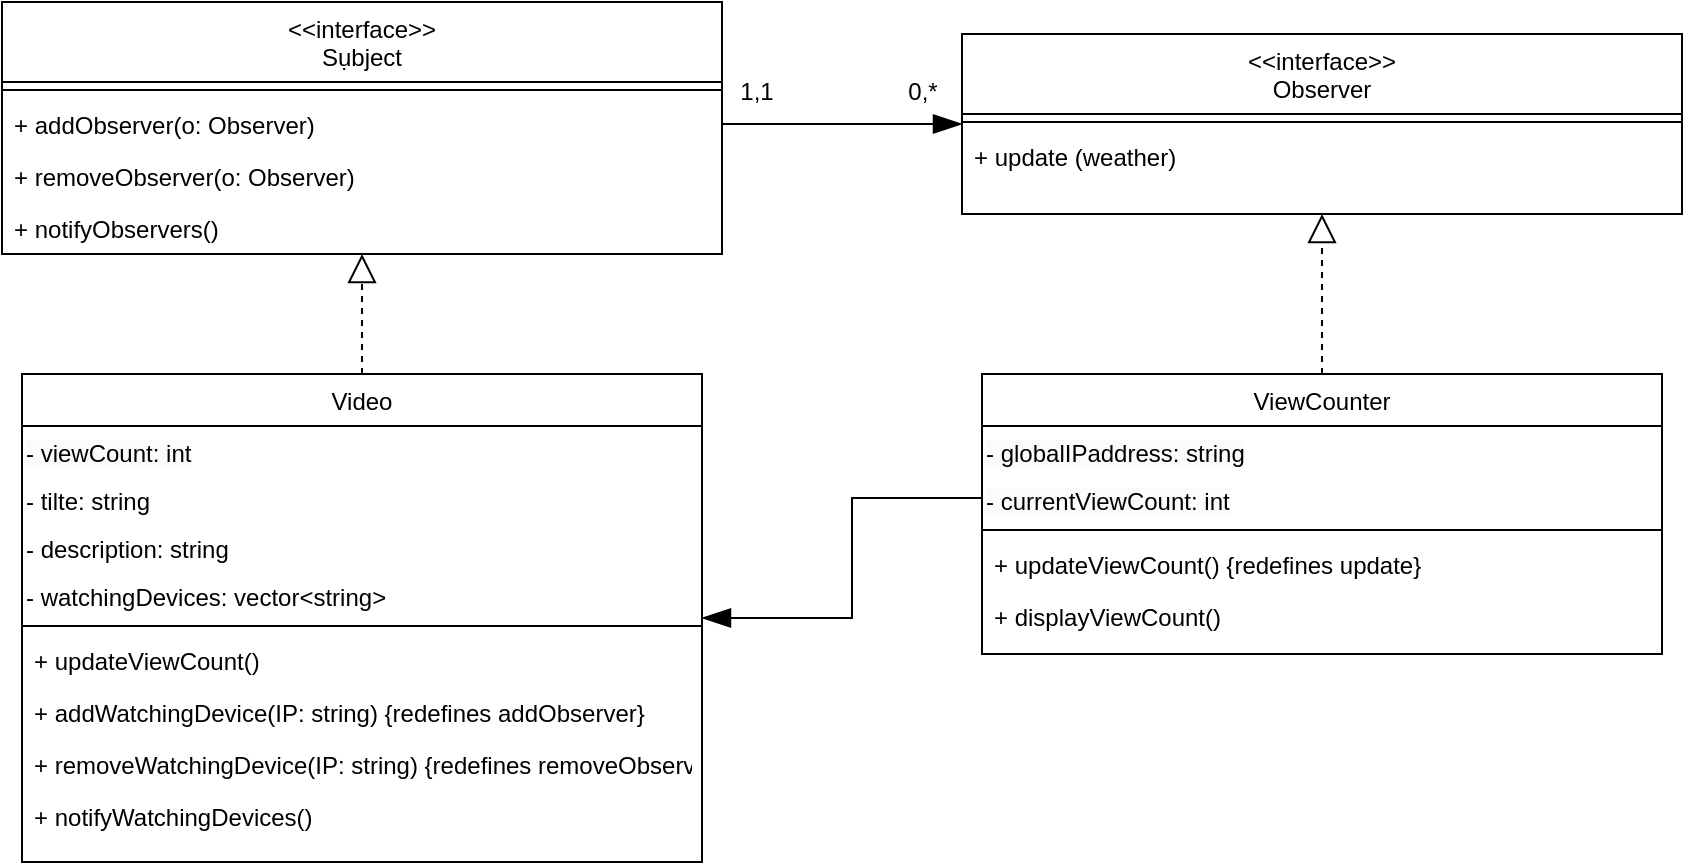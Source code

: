 <mxfile version="24.2.5" type="github">
  <diagram id="C5RBs43oDa-KdzZeNtuy" name="Page-1">
    <mxGraphModel dx="1869" dy="535" grid="1" gridSize="10" guides="1" tooltips="1" connect="1" arrows="1" fold="1" page="1" pageScale="1" pageWidth="827" pageHeight="1169" math="0" shadow="0">
      <root>
        <mxCell id="WIyWlLk6GJQsqaUBKTNV-0" />
        <mxCell id="WIyWlLk6GJQsqaUBKTNV-1" parent="WIyWlLk6GJQsqaUBKTNV-0" />
        <mxCell id="zkfFHV4jXpPFQw0GAbJ--0" value="&lt;&lt;interface&gt;&gt;&#xa;Observer" style="swimlane;fontStyle=0;align=center;verticalAlign=top;childLayout=stackLayout;horizontal=1;startSize=40;horizontalStack=0;resizeParent=1;resizeLast=0;collapsible=1;marginBottom=0;rounded=0;shadow=0;strokeWidth=1;" parent="WIyWlLk6GJQsqaUBKTNV-1" vertex="1">
          <mxGeometry x="-310" y="66" width="360" height="90" as="geometry">
            <mxRectangle x="220" y="120" width="160" height="26" as="alternateBounds" />
          </mxGeometry>
        </mxCell>
        <mxCell id="zkfFHV4jXpPFQw0GAbJ--4" value="" style="line;html=1;strokeWidth=1;align=left;verticalAlign=middle;spacingTop=-1;spacingLeft=3;spacingRight=3;rotatable=0;labelPosition=right;points=[];portConstraint=eastwest;" parent="zkfFHV4jXpPFQw0GAbJ--0" vertex="1">
          <mxGeometry y="40" width="360" height="8" as="geometry" />
        </mxCell>
        <mxCell id="zkfFHV4jXpPFQw0GAbJ--5" value="+ update (weather)" style="text;align=left;verticalAlign=top;spacingLeft=4;spacingRight=4;overflow=hidden;rotatable=0;points=[[0,0.5],[1,0.5]];portConstraint=eastwest;" parent="zkfFHV4jXpPFQw0GAbJ--0" vertex="1">
          <mxGeometry y="48" width="360" height="26" as="geometry" />
        </mxCell>
        <mxCell id="UpZqjBtAHoS9Vxa9jhkQ-31" style="edgeStyle=orthogonalEdgeStyle;rounded=0;orthogonalLoop=1;jettySize=auto;html=1;dashed=1;endSize=12;endArrow=block;endFill=0;" edge="1" parent="WIyWlLk6GJQsqaUBKTNV-1" source="N-nAm3pmaitzlD8g2khc-1" target="UpZqjBtAHoS9Vxa9jhkQ-1">
          <mxGeometry relative="1" as="geometry" />
        </mxCell>
        <mxCell id="N-nAm3pmaitzlD8g2khc-1" value="Video" style="swimlane;fontStyle=0;align=center;verticalAlign=top;childLayout=stackLayout;horizontal=1;startSize=26;horizontalStack=0;resizeParent=1;resizeLast=0;collapsible=1;marginBottom=0;rounded=0;shadow=0;strokeWidth=1;" parent="WIyWlLk6GJQsqaUBKTNV-1" vertex="1">
          <mxGeometry x="-780" y="236" width="340" height="244" as="geometry">
            <mxRectangle x="220" y="120" width="160" height="26" as="alternateBounds" />
          </mxGeometry>
        </mxCell>
        <mxCell id="k-ajEF0ayGevOZXygwuD-2" value="&lt;span style=&quot;color: rgb(0, 0, 0); font-family: Helvetica; font-size: 12px; font-style: normal; font-variant-ligatures: normal; font-variant-caps: normal; font-weight: 400; letter-spacing: normal; orphans: 2; text-align: left; text-indent: 0px; text-transform: none; widows: 2; word-spacing: 0px; -webkit-text-stroke-width: 0px; white-space: nowrap; background-color: rgb(251, 251, 251); text-decoration-thickness: initial; text-decoration-style: initial; text-decoration-color: initial; display: inline !important; float: none;&quot;&gt;- viewCount: int&lt;/span&gt;" style="text;whiteSpace=wrap;html=1;" parent="N-nAm3pmaitzlD8g2khc-1" vertex="1">
          <mxGeometry y="26" width="340" height="24" as="geometry" />
        </mxCell>
        <mxCell id="UpZqjBtAHoS9Vxa9jhkQ-6" value="&lt;span style=&quot;text-wrap: nowrap;&quot;&gt;- tilte: string&lt;/span&gt;" style="text;whiteSpace=wrap;html=1;" vertex="1" parent="N-nAm3pmaitzlD8g2khc-1">
          <mxGeometry y="50" width="340" height="24" as="geometry" />
        </mxCell>
        <mxCell id="k-ajEF0ayGevOZXygwuD-3" value="&lt;span style=&quot;text-wrap: nowrap;&quot;&gt;- description: string&lt;/span&gt;" style="text;whiteSpace=wrap;html=1;" parent="N-nAm3pmaitzlD8g2khc-1" vertex="1">
          <mxGeometry y="74" width="340" height="24" as="geometry" />
        </mxCell>
        <mxCell id="UpZqjBtAHoS9Vxa9jhkQ-7" value="&lt;span style=&quot;text-wrap: nowrap;&quot;&gt;- watchingDevices: vector&amp;lt;string&amp;gt;&lt;/span&gt;" style="text;whiteSpace=wrap;html=1;" vertex="1" parent="N-nAm3pmaitzlD8g2khc-1">
          <mxGeometry y="98" width="340" height="24" as="geometry" />
        </mxCell>
        <mxCell id="N-nAm3pmaitzlD8g2khc-2" value="" style="line;html=1;strokeWidth=1;align=left;verticalAlign=middle;spacingTop=-1;spacingLeft=3;spacingRight=3;rotatable=0;labelPosition=right;points=[];portConstraint=eastwest;" parent="N-nAm3pmaitzlD8g2khc-1" vertex="1">
          <mxGeometry y="122" width="340" height="8" as="geometry" />
        </mxCell>
        <mxCell id="N-nAm3pmaitzlD8g2khc-3" value="+ updateViewCount()" style="text;align=left;verticalAlign=top;spacingLeft=4;spacingRight=4;overflow=hidden;rotatable=0;points=[[0,0.5],[1,0.5]];portConstraint=eastwest;" parent="N-nAm3pmaitzlD8g2khc-1" vertex="1">
          <mxGeometry y="130" width="340" height="26" as="geometry" />
        </mxCell>
        <mxCell id="k-ajEF0ayGevOZXygwuD-5" value="+ addWatchingDevice(IP: string) {redefines addObserver}" style="text;align=left;verticalAlign=top;spacingLeft=4;spacingRight=4;overflow=hidden;rotatable=0;points=[[0,0.5],[1,0.5]];portConstraint=eastwest;" parent="N-nAm3pmaitzlD8g2khc-1" vertex="1">
          <mxGeometry y="156" width="340" height="26" as="geometry" />
        </mxCell>
        <mxCell id="k-ajEF0ayGevOZXygwuD-7" value="+ removeWatchingDevice(IP: string) {redefines removeObserver)" style="text;align=left;verticalAlign=top;spacingLeft=4;spacingRight=4;overflow=hidden;rotatable=0;points=[[0,0.5],[1,0.5]];portConstraint=eastwest;" parent="N-nAm3pmaitzlD8g2khc-1" vertex="1">
          <mxGeometry y="182" width="340" height="26" as="geometry" />
        </mxCell>
        <mxCell id="k-ajEF0ayGevOZXygwuD-8" value="+ notifyWatchingDevices()" style="text;align=left;verticalAlign=top;spacingLeft=4;spacingRight=4;overflow=hidden;rotatable=0;points=[[0,0.5],[1,0.5]];portConstraint=eastwest;" parent="N-nAm3pmaitzlD8g2khc-1" vertex="1">
          <mxGeometry y="208" width="340" height="26" as="geometry" />
        </mxCell>
        <mxCell id="k-ajEF0ayGevOZXygwuD-43" value="0,*" style="text;html=1;align=center;verticalAlign=middle;resizable=0;points=[];autosize=1;strokeColor=none;fillColor=none;" parent="WIyWlLk6GJQsqaUBKTNV-1" vertex="1">
          <mxGeometry x="-350" y="80" width="40" height="30" as="geometry" />
        </mxCell>
        <mxCell id="k-ajEF0ayGevOZXygwuD-44" value="1,1" style="text;html=1;align=center;verticalAlign=middle;resizable=0;points=[];autosize=1;strokeColor=none;fillColor=none;" parent="WIyWlLk6GJQsqaUBKTNV-1" vertex="1">
          <mxGeometry x="-433" y="80" width="40" height="30" as="geometry" />
        </mxCell>
        <mxCell id="UpZqjBtAHoS9Vxa9jhkQ-1" value="&lt;&lt;interface&gt;&gt;&#xa;Sụbject" style="swimlane;fontStyle=0;align=center;verticalAlign=top;childLayout=stackLayout;horizontal=1;startSize=40;horizontalStack=0;resizeParent=1;resizeLast=0;collapsible=1;marginBottom=0;rounded=0;shadow=0;strokeWidth=1;" vertex="1" parent="WIyWlLk6GJQsqaUBKTNV-1">
          <mxGeometry x="-790" y="50" width="360" height="126" as="geometry">
            <mxRectangle x="220" y="120" width="160" height="26" as="alternateBounds" />
          </mxGeometry>
        </mxCell>
        <mxCell id="UpZqjBtAHoS9Vxa9jhkQ-2" value="" style="line;html=1;strokeWidth=1;align=left;verticalAlign=middle;spacingTop=-1;spacingLeft=3;spacingRight=3;rotatable=0;labelPosition=right;points=[];portConstraint=eastwest;" vertex="1" parent="UpZqjBtAHoS9Vxa9jhkQ-1">
          <mxGeometry y="40" width="360" height="8" as="geometry" />
        </mxCell>
        <mxCell id="UpZqjBtAHoS9Vxa9jhkQ-3" value="+ addObserver(o: Observer)" style="text;align=left;verticalAlign=top;spacingLeft=4;spacingRight=4;overflow=hidden;rotatable=0;points=[[0,0.5],[1,0.5]];portConstraint=eastwest;" vertex="1" parent="UpZqjBtAHoS9Vxa9jhkQ-1">
          <mxGeometry y="48" width="360" height="26" as="geometry" />
        </mxCell>
        <mxCell id="UpZqjBtAHoS9Vxa9jhkQ-4" value="+ removeObserver(o: Observer)" style="text;align=left;verticalAlign=top;spacingLeft=4;spacingRight=4;overflow=hidden;rotatable=0;points=[[0,0.5],[1,0.5]];portConstraint=eastwest;" vertex="1" parent="UpZqjBtAHoS9Vxa9jhkQ-1">
          <mxGeometry y="74" width="360" height="26" as="geometry" />
        </mxCell>
        <mxCell id="UpZqjBtAHoS9Vxa9jhkQ-5" value="+ notifyObservers()" style="text;align=left;verticalAlign=top;spacingLeft=4;spacingRight=4;overflow=hidden;rotatable=0;points=[[0,0.5],[1,0.5]];portConstraint=eastwest;" vertex="1" parent="UpZqjBtAHoS9Vxa9jhkQ-1">
          <mxGeometry y="100" width="360" height="26" as="geometry" />
        </mxCell>
        <mxCell id="UpZqjBtAHoS9Vxa9jhkQ-30" style="edgeStyle=orthogonalEdgeStyle;rounded=0;orthogonalLoop=1;jettySize=auto;html=1;endSize=12;endArrow=block;endFill=0;dashed=1;" edge="1" parent="WIyWlLk6GJQsqaUBKTNV-1" source="UpZqjBtAHoS9Vxa9jhkQ-8" target="zkfFHV4jXpPFQw0GAbJ--0">
          <mxGeometry relative="1" as="geometry" />
        </mxCell>
        <mxCell id="UpZqjBtAHoS9Vxa9jhkQ-8" value="ViewCounter" style="swimlane;fontStyle=0;align=center;verticalAlign=top;childLayout=stackLayout;horizontal=1;startSize=26;horizontalStack=0;resizeParent=1;resizeLast=0;collapsible=1;marginBottom=0;rounded=0;shadow=0;strokeWidth=1;" vertex="1" parent="WIyWlLk6GJQsqaUBKTNV-1">
          <mxGeometry x="-300" y="236" width="340" height="140" as="geometry">
            <mxRectangle x="220" y="120" width="160" height="26" as="alternateBounds" />
          </mxGeometry>
        </mxCell>
        <mxCell id="UpZqjBtAHoS9Vxa9jhkQ-9" value="&lt;span style=&quot;color: rgb(0, 0, 0); font-family: Helvetica; font-size: 12px; font-style: normal; font-variant-ligatures: normal; font-variant-caps: normal; font-weight: 400; letter-spacing: normal; orphans: 2; text-align: left; text-indent: 0px; text-transform: none; widows: 2; word-spacing: 0px; -webkit-text-stroke-width: 0px; white-space: nowrap; background-color: rgb(251, 251, 251); text-decoration-thickness: initial; text-decoration-style: initial; text-decoration-color: initial; display: inline !important; float: none;&quot;&gt;- globalIPaddress: string&lt;/span&gt;" style="text;whiteSpace=wrap;html=1;" vertex="1" parent="UpZqjBtAHoS9Vxa9jhkQ-8">
          <mxGeometry y="26" width="340" height="24" as="geometry" />
        </mxCell>
        <mxCell id="UpZqjBtAHoS9Vxa9jhkQ-28" value="&lt;span style=&quot;color: rgb(0, 0, 0); font-family: Helvetica; font-size: 12px; font-style: normal; font-variant-ligatures: normal; font-variant-caps: normal; font-weight: 400; letter-spacing: normal; orphans: 2; text-align: left; text-indent: 0px; text-transform: none; widows: 2; word-spacing: 0px; -webkit-text-stroke-width: 0px; white-space: nowrap; background-color: rgb(251, 251, 251); text-decoration-thickness: initial; text-decoration-style: initial; text-decoration-color: initial; display: inline !important; float: none;&quot;&gt;- currentViewCount: int&lt;/span&gt;" style="text;whiteSpace=wrap;html=1;" vertex="1" parent="UpZqjBtAHoS9Vxa9jhkQ-8">
          <mxGeometry y="50" width="340" height="24" as="geometry" />
        </mxCell>
        <mxCell id="UpZqjBtAHoS9Vxa9jhkQ-13" value="" style="line;html=1;strokeWidth=1;align=left;verticalAlign=middle;spacingTop=-1;spacingLeft=3;spacingRight=3;rotatable=0;labelPosition=right;points=[];portConstraint=eastwest;" vertex="1" parent="UpZqjBtAHoS9Vxa9jhkQ-8">
          <mxGeometry y="74" width="340" height="8" as="geometry" />
        </mxCell>
        <mxCell id="UpZqjBtAHoS9Vxa9jhkQ-14" value="+ updateViewCount() {redefines update}" style="text;align=left;verticalAlign=top;spacingLeft=4;spacingRight=4;overflow=hidden;rotatable=0;points=[[0,0.5],[1,0.5]];portConstraint=eastwest;" vertex="1" parent="UpZqjBtAHoS9Vxa9jhkQ-8">
          <mxGeometry y="82" width="340" height="26" as="geometry" />
        </mxCell>
        <mxCell id="UpZqjBtAHoS9Vxa9jhkQ-15" value="+ displayViewCount()" style="text;align=left;verticalAlign=top;spacingLeft=4;spacingRight=4;overflow=hidden;rotatable=0;points=[[0,0.5],[1,0.5]];portConstraint=eastwest;" vertex="1" parent="UpZqjBtAHoS9Vxa9jhkQ-8">
          <mxGeometry y="108" width="340" height="26" as="geometry" />
        </mxCell>
        <mxCell id="UpZqjBtAHoS9Vxa9jhkQ-29" style="edgeStyle=orthogonalEdgeStyle;rounded=0;orthogonalLoop=1;jettySize=auto;html=1;endSize=12;endArrow=blockThin;endFill=1;" edge="1" parent="WIyWlLk6GJQsqaUBKTNV-1" source="UpZqjBtAHoS9Vxa9jhkQ-3" target="zkfFHV4jXpPFQw0GAbJ--0">
          <mxGeometry relative="1" as="geometry" />
        </mxCell>
        <mxCell id="UpZqjBtAHoS9Vxa9jhkQ-32" style="edgeStyle=orthogonalEdgeStyle;rounded=0;orthogonalLoop=1;jettySize=auto;html=1;endSize=12;endArrow=blockThin;endFill=1;" edge="1" parent="WIyWlLk6GJQsqaUBKTNV-1" source="UpZqjBtAHoS9Vxa9jhkQ-28" target="N-nAm3pmaitzlD8g2khc-1">
          <mxGeometry relative="1" as="geometry" />
        </mxCell>
      </root>
    </mxGraphModel>
  </diagram>
</mxfile>
